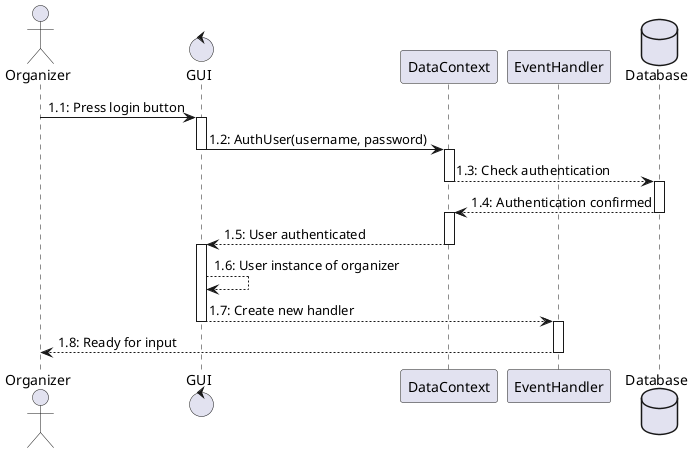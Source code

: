 @startuml
Actor Organizer as O
Control GUI as GUI
Participant DataContext as DC
Participant EventHandler as E
Database Database as D


O -> GUI: 1.1: Press login button
activate GUI
GUI -> DC: 1.2: AuthUser(username, password)
deactivate GUI
activate DC
DC --> D: 1.3: Check authentication
deactivate DC
activate D
D --> DC: 1.4: Authentication confirmed
deactivate D
activate DC
DC --> GUI: 1.5: User authenticated
deactivate DC
activate GUI
GUI --> GUI: 1.6: User instance of organizer

GUI --> E: 1.7: Create new handler
deactivate GUI
activate E
E --> O: 1.8: Ready for input
deactivate E

@enduml